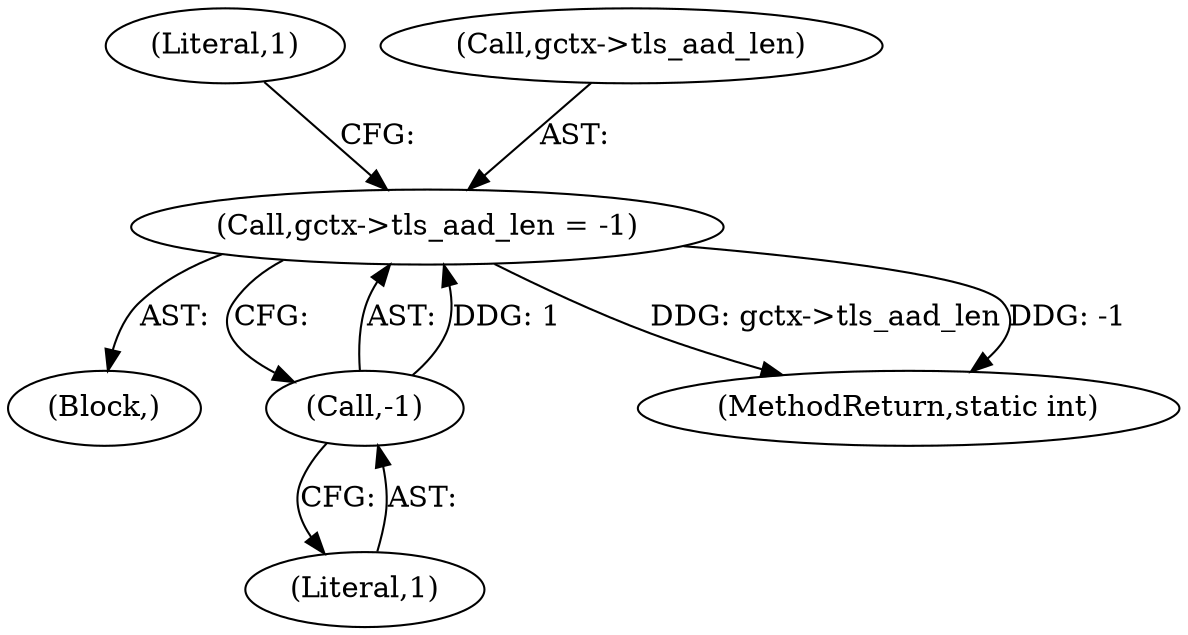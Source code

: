 digraph "0_openssl_00d965474b22b54e4275232bc71ee0c699c5cd21_0@pointer" {
"1000157" [label="(Call,gctx->tls_aad_len = -1)"];
"1000161" [label="(Call,-1)"];
"1000161" [label="(Call,-1)"];
"1000122" [label="(Block,)"];
"1000164" [label="(Literal,1)"];
"1000162" [label="(Literal,1)"];
"1000158" [label="(Call,gctx->tls_aad_len)"];
"1000157" [label="(Call,gctx->tls_aad_len = -1)"];
"1000627" [label="(MethodReturn,static int)"];
"1000157" -> "1000122"  [label="AST: "];
"1000157" -> "1000161"  [label="CFG: "];
"1000158" -> "1000157"  [label="AST: "];
"1000161" -> "1000157"  [label="AST: "];
"1000164" -> "1000157"  [label="CFG: "];
"1000157" -> "1000627"  [label="DDG: gctx->tls_aad_len"];
"1000157" -> "1000627"  [label="DDG: -1"];
"1000161" -> "1000157"  [label="DDG: 1"];
"1000161" -> "1000162"  [label="CFG: "];
"1000162" -> "1000161"  [label="AST: "];
}
